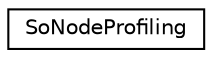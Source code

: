 digraph "Graphical Class Hierarchy"
{
 // LATEX_PDF_SIZE
  edge [fontname="Helvetica",fontsize="10",labelfontname="Helvetica",labelfontsize="10"];
  node [fontname="Helvetica",fontsize="10",shape=record];
  rankdir="LR";
  Node0 [label="SoNodeProfiling",height=0.2,width=0.4,color="black", fillcolor="white", style="filled",URL="$classSoNodeProfiling.html",tooltip=" "];
}
